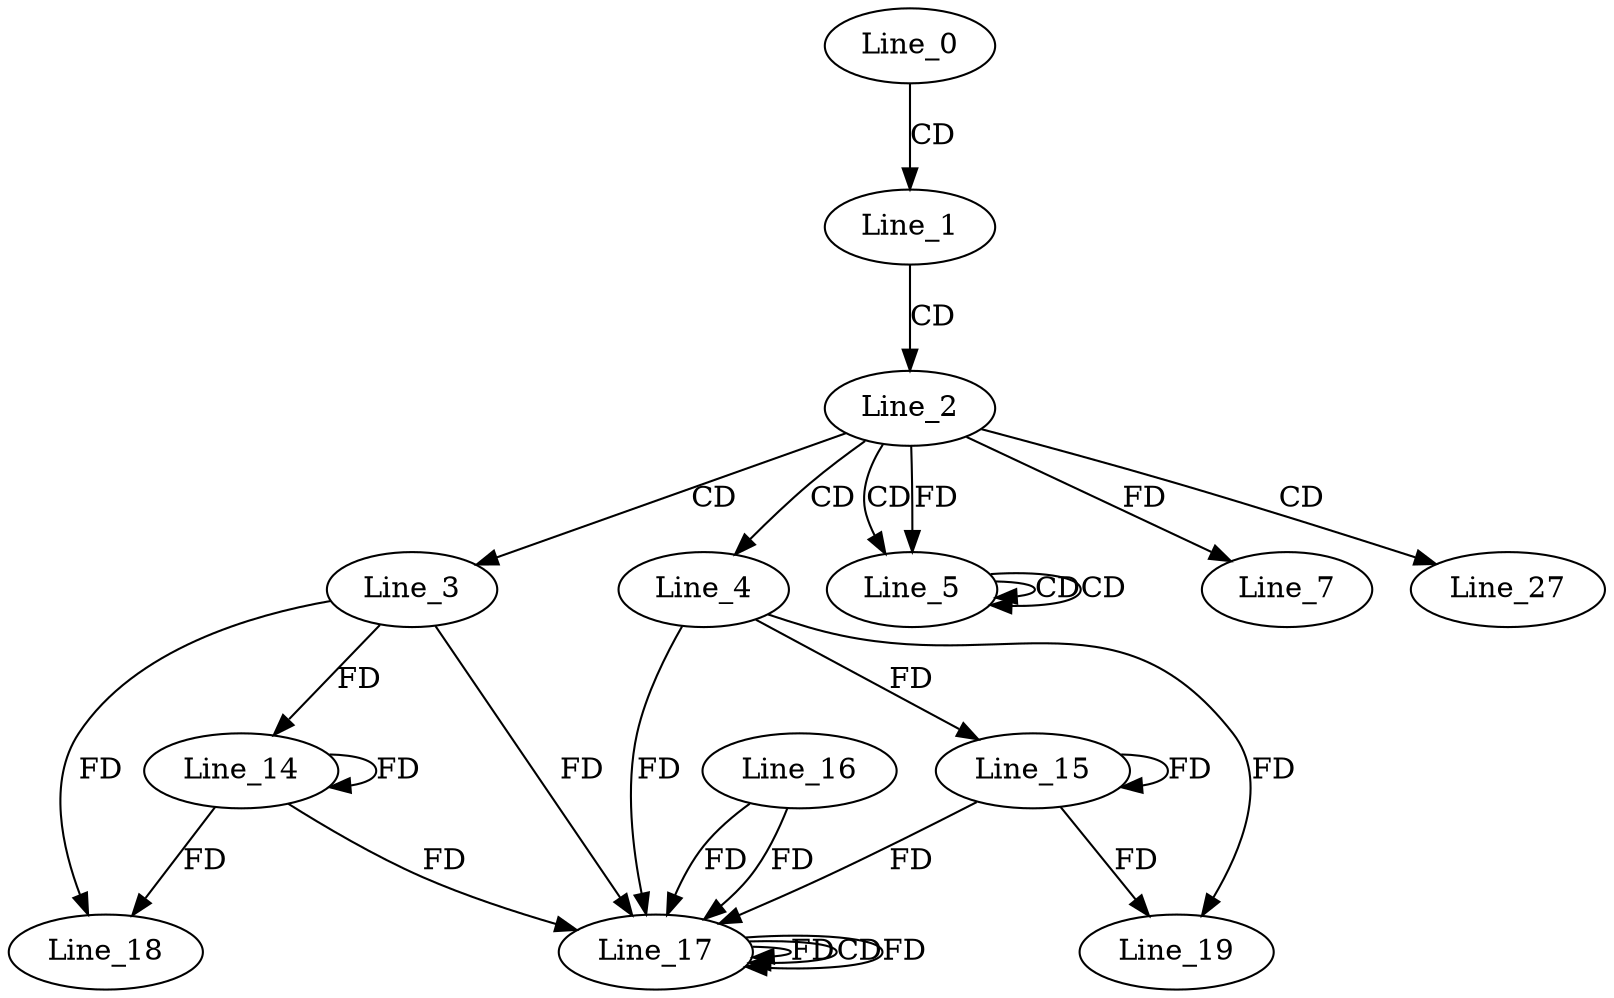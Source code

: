 digraph G {
  Line_0;
  Line_1;
  Line_2;
  Line_3;
  Line_4;
  Line_5;
  Line_5;
  Line_5;
  Line_7;
  Line_14;
  Line_15;
  Line_17;
  Line_16;
  Line_17;
  Line_17;
  Line_17;
  Line_18;
  Line_19;
  Line_27;
  Line_0 -> Line_1 [ label="CD" ];
  Line_1 -> Line_2 [ label="CD" ];
  Line_2 -> Line_3 [ label="CD" ];
  Line_2 -> Line_4 [ label="CD" ];
  Line_2 -> Line_5 [ label="CD" ];
  Line_5 -> Line_5 [ label="CD" ];
  Line_5 -> Line_5 [ label="CD" ];
  Line_2 -> Line_5 [ label="FD" ];
  Line_2 -> Line_7 [ label="FD" ];
  Line_3 -> Line_14 [ label="FD" ];
  Line_14 -> Line_14 [ label="FD" ];
  Line_4 -> Line_15 [ label="FD" ];
  Line_15 -> Line_15 [ label="FD" ];
  Line_17 -> Line_17 [ label="FD" ];
  Line_16 -> Line_17 [ label="FD" ];
  Line_3 -> Line_17 [ label="FD" ];
  Line_14 -> Line_17 [ label="FD" ];
  Line_17 -> Line_17 [ label="CD" ];
  Line_4 -> Line_17 [ label="FD" ];
  Line_15 -> Line_17 [ label="FD" ];
  Line_17 -> Line_17 [ label="FD" ];
  Line_16 -> Line_17 [ label="FD" ];
  Line_3 -> Line_18 [ label="FD" ];
  Line_14 -> Line_18 [ label="FD" ];
  Line_4 -> Line_19 [ label="FD" ];
  Line_15 -> Line_19 [ label="FD" ];
  Line_2 -> Line_27 [ label="CD" ];
}
